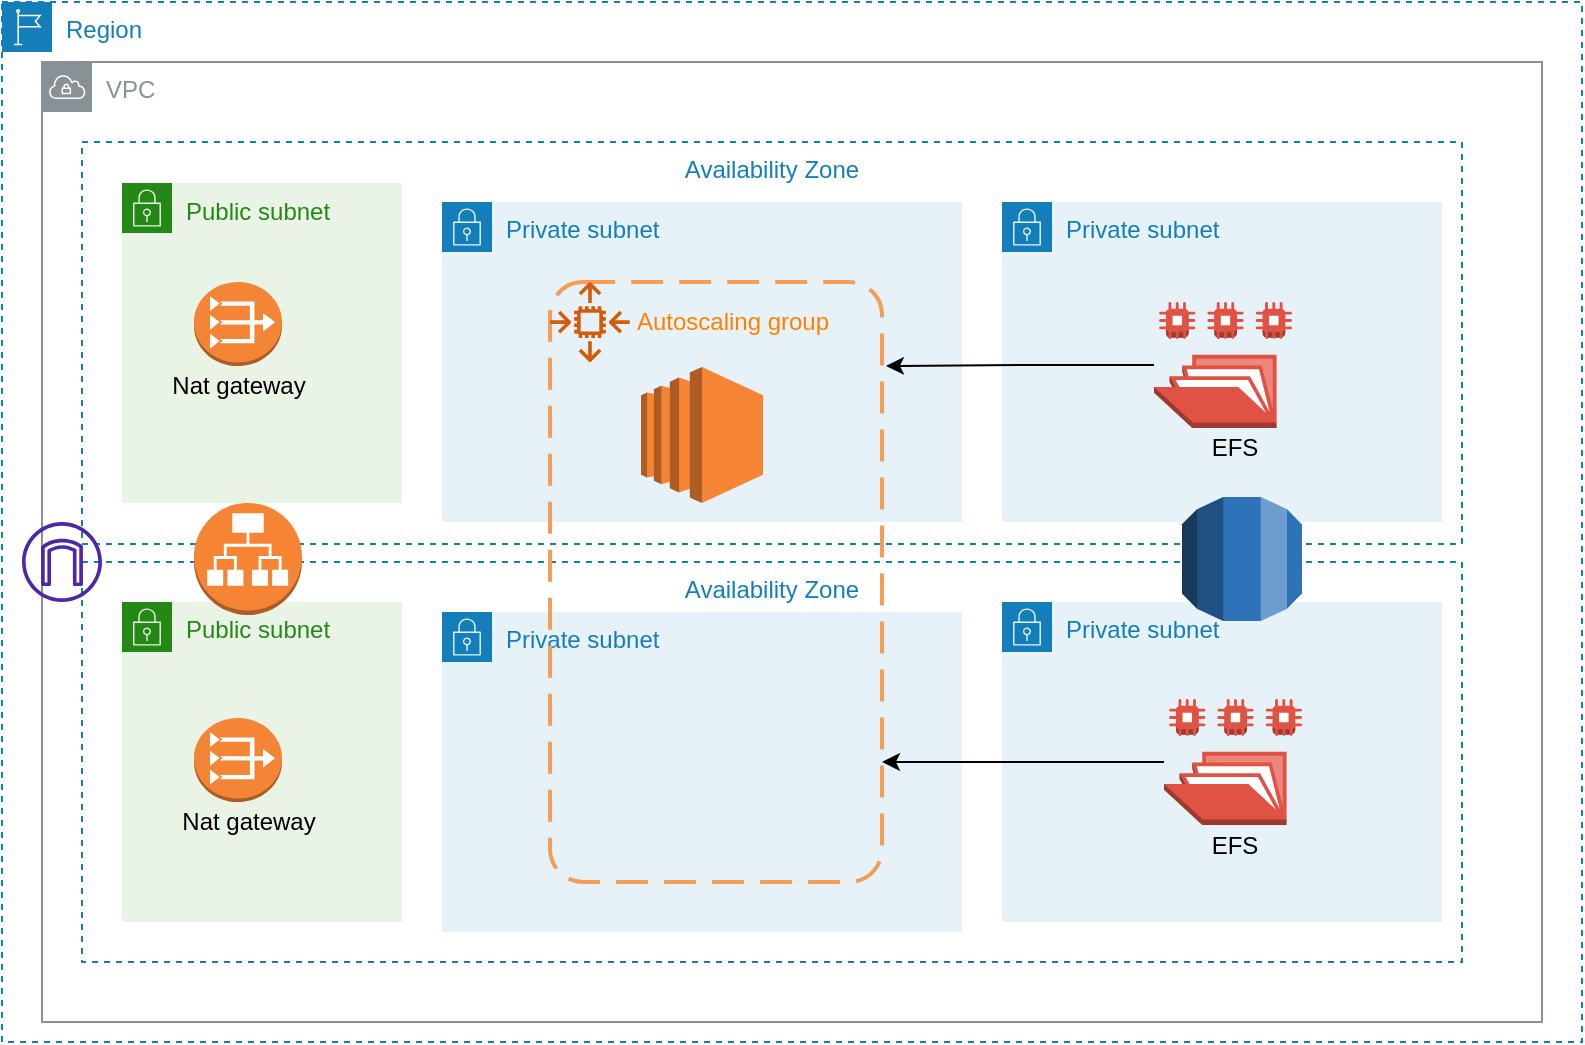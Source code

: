 <mxfile version="15.9.1" type="device"><diagram id="uOrnoM-tz02FJGLWqeQc" name="Page-1"><mxGraphModel dx="946" dy="550" grid="1" gridSize="10" guides="1" tooltips="1" connect="1" arrows="1" fold="1" page="1" pageScale="1" pageWidth="827" pageHeight="1169" math="0" shadow="0"><root><mxCell id="0"/><mxCell id="1" parent="0"/><mxCell id="qCjNkOfh4rqw4Z9KjzZu-1" value="VPC" style="sketch=0;outlineConnect=0;gradientColor=none;html=1;whiteSpace=wrap;fontSize=12;fontStyle=0;shape=mxgraph.aws4.group;grIcon=mxgraph.aws4.group_vpc;strokeColor=#879196;fillColor=none;verticalAlign=top;align=left;spacingLeft=30;fontColor=#879196;dashed=0;" parent="1" vertex="1"><mxGeometry x="40" y="50" width="750" height="480" as="geometry"/></mxCell><mxCell id="qCjNkOfh4rqw4Z9KjzZu-2" value="Region" style="points=[[0,0],[0.25,0],[0.5,0],[0.75,0],[1,0],[1,0.25],[1,0.5],[1,0.75],[1,1],[0.75,1],[0.5,1],[0.25,1],[0,1],[0,0.75],[0,0.5],[0,0.25]];outlineConnect=0;gradientColor=none;html=1;whiteSpace=wrap;fontSize=12;fontStyle=0;shape=mxgraph.aws4.group;grIcon=mxgraph.aws4.group_region;strokeColor=#147EBA;fillColor=none;verticalAlign=top;align=left;spacingLeft=30;fontColor=#147EBA;dashed=1;" parent="1" vertex="1"><mxGeometry x="20" y="20" width="790" height="520" as="geometry"/></mxCell><mxCell id="qCjNkOfh4rqw4Z9KjzZu-4" value="Availability Zone" style="fillColor=none;strokeColor=#147EBA;dashed=1;verticalAlign=top;fontStyle=0;fontColor=#147EBA;" parent="1" vertex="1"><mxGeometry x="60" y="300" width="690" height="200" as="geometry"/></mxCell><mxCell id="qCjNkOfh4rqw4Z9KjzZu-5" value="Availability Zone" style="fillColor=none;strokeColor=#147EBA;dashed=1;verticalAlign=top;fontStyle=0;fontColor=#147EBA;" parent="1" vertex="1"><mxGeometry x="60" y="90" width="690" height="201" as="geometry"/></mxCell><mxCell id="qCjNkOfh4rqw4Z9KjzZu-6" value="Public subnet" style="points=[[0,0],[0.25,0],[0.5,0],[0.75,0],[1,0],[1,0.25],[1,0.5],[1,0.75],[1,1],[0.75,1],[0.5,1],[0.25,1],[0,1],[0,0.75],[0,0.5],[0,0.25]];outlineConnect=0;gradientColor=none;html=1;whiteSpace=wrap;fontSize=12;fontStyle=0;shape=mxgraph.aws4.group;grIcon=mxgraph.aws4.group_security_group;grStroke=0;strokeColor=#248814;fillColor=#E9F3E6;verticalAlign=top;align=left;spacingLeft=30;fontColor=#248814;dashed=0;" parent="1" vertex="1"><mxGeometry x="80" y="110.5" width="140" height="160" as="geometry"/></mxCell><mxCell id="qCjNkOfh4rqw4Z9KjzZu-7" value="Public subnet" style="points=[[0,0],[0.25,0],[0.5,0],[0.75,0],[1,0],[1,0.25],[1,0.5],[1,0.75],[1,1],[0.75,1],[0.5,1],[0.25,1],[0,1],[0,0.75],[0,0.5],[0,0.25]];outlineConnect=0;gradientColor=none;html=1;whiteSpace=wrap;fontSize=12;fontStyle=0;shape=mxgraph.aws4.group;grIcon=mxgraph.aws4.group_security_group;grStroke=0;strokeColor=#248814;fillColor=#E9F3E6;verticalAlign=top;align=left;spacingLeft=30;fontColor=#248814;dashed=0;" parent="1" vertex="1"><mxGeometry x="80" y="320" width="140" height="160" as="geometry"/></mxCell><mxCell id="qCjNkOfh4rqw4Z9KjzZu-8" value="Private subnet" style="points=[[0,0],[0.25,0],[0.5,0],[0.75,0],[1,0],[1,0.25],[1,0.5],[1,0.75],[1,1],[0.75,1],[0.5,1],[0.25,1],[0,1],[0,0.75],[0,0.5],[0,0.25]];outlineConnect=0;gradientColor=none;html=1;whiteSpace=wrap;fontSize=12;fontStyle=0;shape=mxgraph.aws4.group;grIcon=mxgraph.aws4.group_security_group;grStroke=0;strokeColor=#147EBA;fillColor=#E6F2F8;verticalAlign=top;align=left;spacingLeft=30;fontColor=#147EBA;dashed=0;" parent="1" vertex="1"><mxGeometry x="240" y="120" width="260" height="160" as="geometry"/></mxCell><mxCell id="qCjNkOfh4rqw4Z9KjzZu-9" value="Private subnet" style="points=[[0,0],[0.25,0],[0.5,0],[0.75,0],[1,0],[1,0.25],[1,0.5],[1,0.75],[1,1],[0.75,1],[0.5,1],[0.25,1],[0,1],[0,0.75],[0,0.5],[0,0.25]];outlineConnect=0;gradientColor=none;html=1;whiteSpace=wrap;fontSize=12;fontStyle=0;shape=mxgraph.aws4.group;grIcon=mxgraph.aws4.group_security_group;grStroke=0;strokeColor=#147EBA;fillColor=#E6F2F8;verticalAlign=top;align=left;spacingLeft=30;fontColor=#147EBA;dashed=0;" parent="1" vertex="1"><mxGeometry x="240" y="325" width="260" height="160" as="geometry"/></mxCell><mxCell id="qCjNkOfh4rqw4Z9KjzZu-10" value="Private subnet" style="points=[[0,0],[0.25,0],[0.5,0],[0.75,0],[1,0],[1,0.25],[1,0.5],[1,0.75],[1,1],[0.75,1],[0.5,1],[0.25,1],[0,1],[0,0.75],[0,0.5],[0,0.25]];outlineConnect=0;gradientColor=none;html=1;whiteSpace=wrap;fontSize=12;fontStyle=0;shape=mxgraph.aws4.group;grIcon=mxgraph.aws4.group_security_group;grStroke=0;strokeColor=#147EBA;fillColor=#E6F2F8;verticalAlign=top;align=left;spacingLeft=30;fontColor=#147EBA;dashed=0;" parent="1" vertex="1"><mxGeometry x="520" y="120" width="220" height="160" as="geometry"/></mxCell><mxCell id="qCjNkOfh4rqw4Z9KjzZu-11" value="Private subnet" style="points=[[0,0],[0.25,0],[0.5,0],[0.75,0],[1,0],[1,0.25],[1,0.5],[1,0.75],[1,1],[0.75,1],[0.5,1],[0.25,1],[0,1],[0,0.75],[0,0.5],[0,0.25]];outlineConnect=0;gradientColor=none;html=1;whiteSpace=wrap;fontSize=12;fontStyle=0;shape=mxgraph.aws4.group;grIcon=mxgraph.aws4.group_security_group;grStroke=0;strokeColor=#147EBA;fillColor=#E6F2F8;verticalAlign=top;align=left;spacingLeft=30;fontColor=#147EBA;dashed=0;" parent="1" vertex="1"><mxGeometry x="520" y="320" width="220" height="160" as="geometry"/></mxCell><mxCell id="qCjNkOfh4rqw4Z9KjzZu-13" value="" style="outlineConnect=0;dashed=0;verticalLabelPosition=bottom;verticalAlign=top;align=center;html=1;shape=mxgraph.aws3.vpc_nat_gateway;fillColor=#F58536;gradientColor=none;" parent="1" vertex="1"><mxGeometry x="116" y="160" width="44" height="42" as="geometry"/></mxCell><mxCell id="qCjNkOfh4rqw4Z9KjzZu-14" value="" style="outlineConnect=0;dashed=0;verticalLabelPosition=bottom;verticalAlign=top;align=center;html=1;shape=mxgraph.aws3.vpc_nat_gateway;fillColor=#F58536;gradientColor=none;" parent="1" vertex="1"><mxGeometry x="116" y="378" width="44" height="42" as="geometry"/></mxCell><mxCell id="qCjNkOfh4rqw4Z9KjzZu-15" value="" style="sketch=0;outlineConnect=0;fontColor=#232F3E;gradientColor=none;fillColor=#4D27AA;strokeColor=none;dashed=0;verticalLabelPosition=bottom;verticalAlign=top;align=center;html=1;fontSize=12;fontStyle=0;aspect=fixed;pointerEvents=1;shape=mxgraph.aws4.internet_gateway;" parent="1" vertex="1"><mxGeometry x="30" y="280" width="40" height="40" as="geometry"/></mxCell><mxCell id="qCjNkOfh4rqw4Z9KjzZu-16" value="" style="outlineConnect=0;dashed=0;verticalLabelPosition=bottom;verticalAlign=top;align=center;html=1;shape=mxgraph.aws3.application_load_balancer;fillColor=#F58534;gradientColor=none;" parent="1" vertex="1"><mxGeometry x="116" y="270.5" width="54" height="56" as="geometry"/></mxCell><mxCell id="qCjNkOfh4rqw4Z9KjzZu-18" value="" style="rounded=1;arcSize=10;dashed=1;strokeColor=#F59D56;fillColor=none;gradientColor=none;dashPattern=8 4;strokeWidth=2;" parent="1" vertex="1"><mxGeometry x="294" y="160" width="166" height="300" as="geometry"/></mxCell><mxCell id="qCjNkOfh4rqw4Z9KjzZu-17" value="" style="sketch=0;outlineConnect=0;fontColor=#232F3E;gradientColor=none;fillColor=#D45B07;strokeColor=none;dashed=0;verticalLabelPosition=bottom;verticalAlign=top;align=center;html=1;fontSize=12;fontStyle=0;aspect=fixed;pointerEvents=1;shape=mxgraph.aws4.auto_scaling2;" parent="1" vertex="1"><mxGeometry x="294" y="160" width="40" height="40" as="geometry"/></mxCell><mxCell id="qCjNkOfh4rqw4Z9KjzZu-19" value="&lt;font color=&quot;#ff8000&quot;&gt;Autoscaling group&lt;/font&gt;" style="text;html=1;align=center;verticalAlign=middle;resizable=0;points=[];autosize=1;strokeColor=none;fillColor=none;" parent="1" vertex="1"><mxGeometry x="330" y="170" width="110" height="20" as="geometry"/></mxCell><mxCell id="qCjNkOfh4rqw4Z9KjzZu-20" value="" style="outlineConnect=0;dashed=0;verticalLabelPosition=bottom;verticalAlign=top;align=center;html=1;shape=mxgraph.aws3.rds;fillColor=#2E73B8;gradientColor=none;fontColor=#FF8000;" parent="1" vertex="1"><mxGeometry x="610" y="267.5" width="60" height="62" as="geometry"/></mxCell><mxCell id="mNqGOpCrGnzFtJTH0_Ut-2" value="" style="outlineConnect=0;dashed=0;verticalLabelPosition=bottom;verticalAlign=top;align=center;html=1;shape=mxgraph.aws3.ec2;fillColor=#F58534;gradientColor=none;" parent="1" vertex="1"><mxGeometry x="339.5" y="202.5" width="61" height="68" as="geometry"/></mxCell><mxCell id="GID4FEQ4-HzSKyTeBUdw-1" value="Nat gateway" style="text;html=1;align=center;verticalAlign=middle;resizable=0;points=[];autosize=1;strokeColor=none;fillColor=none;" vertex="1" parent="1"><mxGeometry x="103" y="420" width="80" height="20" as="geometry"/></mxCell><mxCell id="GID4FEQ4-HzSKyTeBUdw-2" value="Nat gateway" style="text;html=1;align=center;verticalAlign=middle;resizable=0;points=[];autosize=1;strokeColor=none;fillColor=none;" vertex="1" parent="1"><mxGeometry x="98" y="202" width="80" height="20" as="geometry"/></mxCell><mxCell id="GID4FEQ4-HzSKyTeBUdw-7" style="edgeStyle=orthogonalEdgeStyle;rounded=0;orthogonalLoop=1;jettySize=auto;html=1;entryX=1.012;entryY=0.14;entryDx=0;entryDy=0;entryPerimeter=0;" edge="1" parent="1" source="GID4FEQ4-HzSKyTeBUdw-3" target="qCjNkOfh4rqw4Z9KjzZu-18"><mxGeometry relative="1" as="geometry"/></mxCell><mxCell id="GID4FEQ4-HzSKyTeBUdw-3" value="" style="outlineConnect=0;dashed=0;verticalLabelPosition=bottom;verticalAlign=top;align=center;html=1;shape=mxgraph.aws3.efs_share;fillColor=#E05243;gradientColor=none;" vertex="1" parent="1"><mxGeometry x="596" y="170" width="69" height="63" as="geometry"/></mxCell><mxCell id="GID4FEQ4-HzSKyTeBUdw-9" style="edgeStyle=orthogonalEdgeStyle;rounded=0;orthogonalLoop=1;jettySize=auto;html=1;entryX=1;entryY=0.8;entryDx=0;entryDy=0;entryPerimeter=0;" edge="1" parent="1" source="GID4FEQ4-HzSKyTeBUdw-4" target="qCjNkOfh4rqw4Z9KjzZu-18"><mxGeometry relative="1" as="geometry"/></mxCell><mxCell id="GID4FEQ4-HzSKyTeBUdw-4" value="" style="outlineConnect=0;dashed=0;verticalLabelPosition=bottom;verticalAlign=top;align=center;html=1;shape=mxgraph.aws3.efs_share;fillColor=#E05243;gradientColor=none;" vertex="1" parent="1"><mxGeometry x="601" y="368.5" width="69" height="63" as="geometry"/></mxCell><mxCell id="GID4FEQ4-HzSKyTeBUdw-5" value="EFS" style="text;html=1;align=center;verticalAlign=middle;resizable=0;points=[];autosize=1;strokeColor=none;fillColor=none;" vertex="1" parent="1"><mxGeometry x="615.5" y="233" width="40" height="20" as="geometry"/></mxCell><mxCell id="GID4FEQ4-HzSKyTeBUdw-6" value="EFS" style="text;html=1;align=center;verticalAlign=middle;resizable=0;points=[];autosize=1;strokeColor=none;fillColor=none;" vertex="1" parent="1"><mxGeometry x="615.5" y="431.5" width="40" height="20" as="geometry"/></mxCell></root></mxGraphModel></diagram></mxfile>